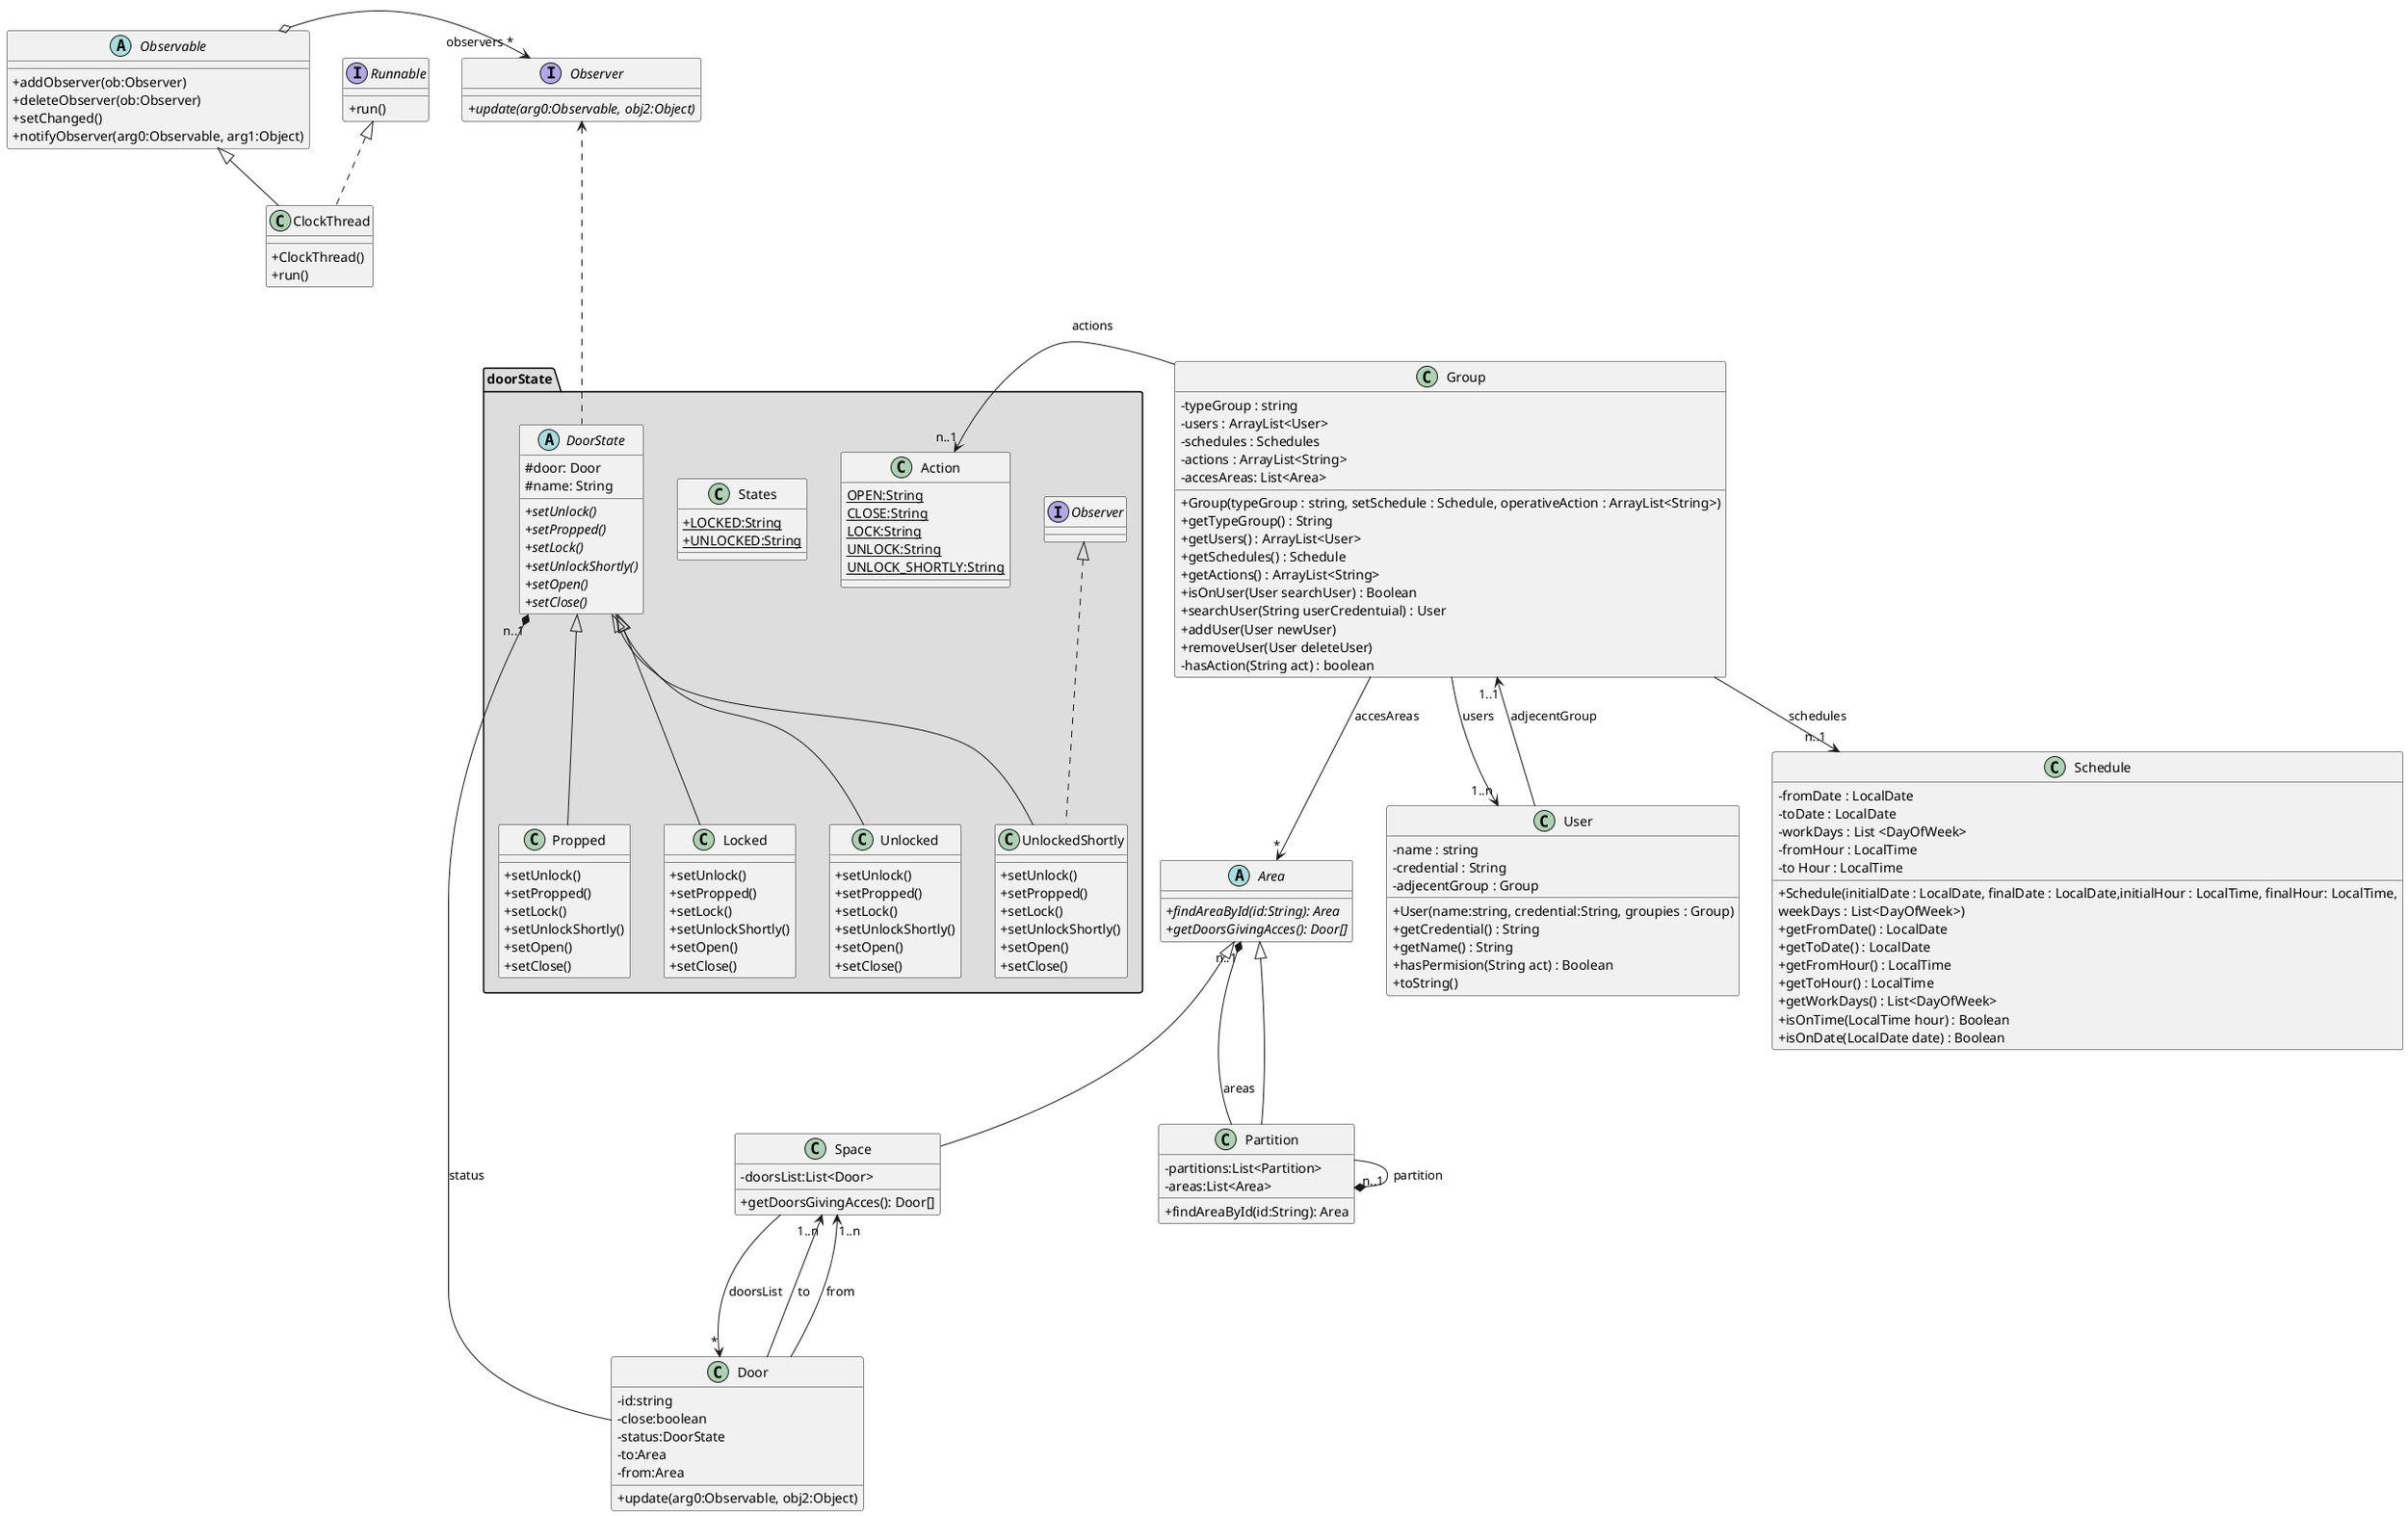@startuml
skinparam classAttributeIconSize 0
' this is to use the standard notation for public, protected, private

class User {
- name : string
- credential : String
- adjecentGroup : Group
+ User(name:string, credential:String, groupies : Group)
+ getCredential() : String
+ getName() : String
+ hasPermision(String act) : Boolean
+ toString()
}



class Group{
    - typeGroup : string
    - users : ArrayList<User>
    - schedules : Schedules
    - actions : ArrayList<String>
    - accesAreas: List<Area>

   + Group(typeGroup : string, setSchedule : Schedule, operativeAction : ArrayList<String>)
   + getTypeGroup() : String
   + getUsers() : ArrayList<User>
   + getSchedules() : Schedule
   + getActions() : ArrayList<String>
   + isOnUser(User searchUser) : Boolean
   + searchUser(String userCredentuial) : User
   + addUser(User newUser)
   + removeUser(User deleteUser)
   - hasAction(String act) : boolean

}


class Schedule{
    - fromDate : LocalDate
    - toDate : LocalDate
    - workDays : List <DayOfWeek>
    - fromHour : LocalTime
    - to Hour : LocalTime

    + Schedule(initialDate : LocalDate, finalDate : LocalDate,initialHour : LocalTime, finalHour: LocalTime,
    weekDays : List<DayOfWeek>)
    + getFromDate() : LocalDate
    + getToDate() : LocalDate
    + getFromHour() : LocalTime
    + getToHour() : LocalTime
    + getWorkDays() : List<DayOfWeek>
    + isOnTime(LocalTime hour) : Boolean
    + isOnDate(LocalDate date) : Boolean

}


class Door{
    -id:string
    -close:boolean
    -status:DoorState
    -to:Area
    -from:Area

    +update(arg0:Observable, obj2:Object)
}

namespace doorState #DDDDDD{
    class States{
       +{static}LOCKED:String
       +{static}UNLOCKED:String
    }

    class Action{
        {static}OPEN:String
        {static}CLOSE:String
        {static}LOCK:String
        {static}UNLOCK:String
        {static}UNLOCK_SHORTLY:String
    }

    abstract DoorState{
        #door: Door
        #name: String
        {abstract}+setUnlock()
        {abstract}+setPropped()
        {abstract}+setLock()
        {abstract}+setUnlockShortly()
        {abstract}+setOpen()
        {abstract}+setClose()

    }

    class Unlocked extends DoorState{
        +setUnlock()
        +setPropped()
        +setLock()
        +setUnlockShortly()
        +setOpen()
        +setClose()

    }

    class UnlockedShortly extends DoorState implements Observer{
        +setUnlock()
        +setPropped()
        +setLock()
        +setUnlockShortly()
        +setOpen()
        +setClose()
    }

    class Propped extends DoorState{
        +setUnlock()
        +setPropped()
        +setLock()
        +setUnlockShortly()
        +setOpen()
        +setClose()
    }

    class Locked extends DoorState{
        +setUnlock()
        +setPropped()
        +setLock()
        +setUnlockShortly()
        +setOpen()
        +setClose()
    }
}


abstract Area{
    {abstract}+findAreaById(id:String): Area
    {abstract}+getDoorsGivingAcces(): Door[]
}

class Partition extends Area{
    -partitions:List<Partition>
    -areas:List<Area>

    +findAreaById(id:String): Area
}

 class Space Extends Area{
    -doorsList:List<Door>

    +getDoorsGivingAcces(): Door[]
}


abstract Observable{
    +addObserver(ob:Observer)
    +deleteObserver(ob:Observer)
    +setChanged()
    +notifyObserver(arg0:Observable, arg1:Object)
}

interface Observer{
    {abstract}+update(arg0:Observable, obj2:Object)
}


class ClockThread extends Observable implements Runnable{

    +ClockThread()
    +run()

}
interface Runnable{
    +run()
}



Group -left-> "n..1" Action : actions
Group -down-> "n..1" Schedule : schedules
Group -down-> "1..n"  User: users
User -up-> "1..1" Group:adjecentGroup


Door --up->"1..n" Space: to
Door --up->"1..n" Space: from
Door -right-*"n..1" DoorState : status

Partition --right*"n..1" Partition : partition
Partition --down*"n..1" Area: areas

Space --down->"*" Door:doorsList

Group -->"*" Area: accesAreas

Observable o-right-> "observers *" Observer

DoorState ..Up.> Observer
@enduml